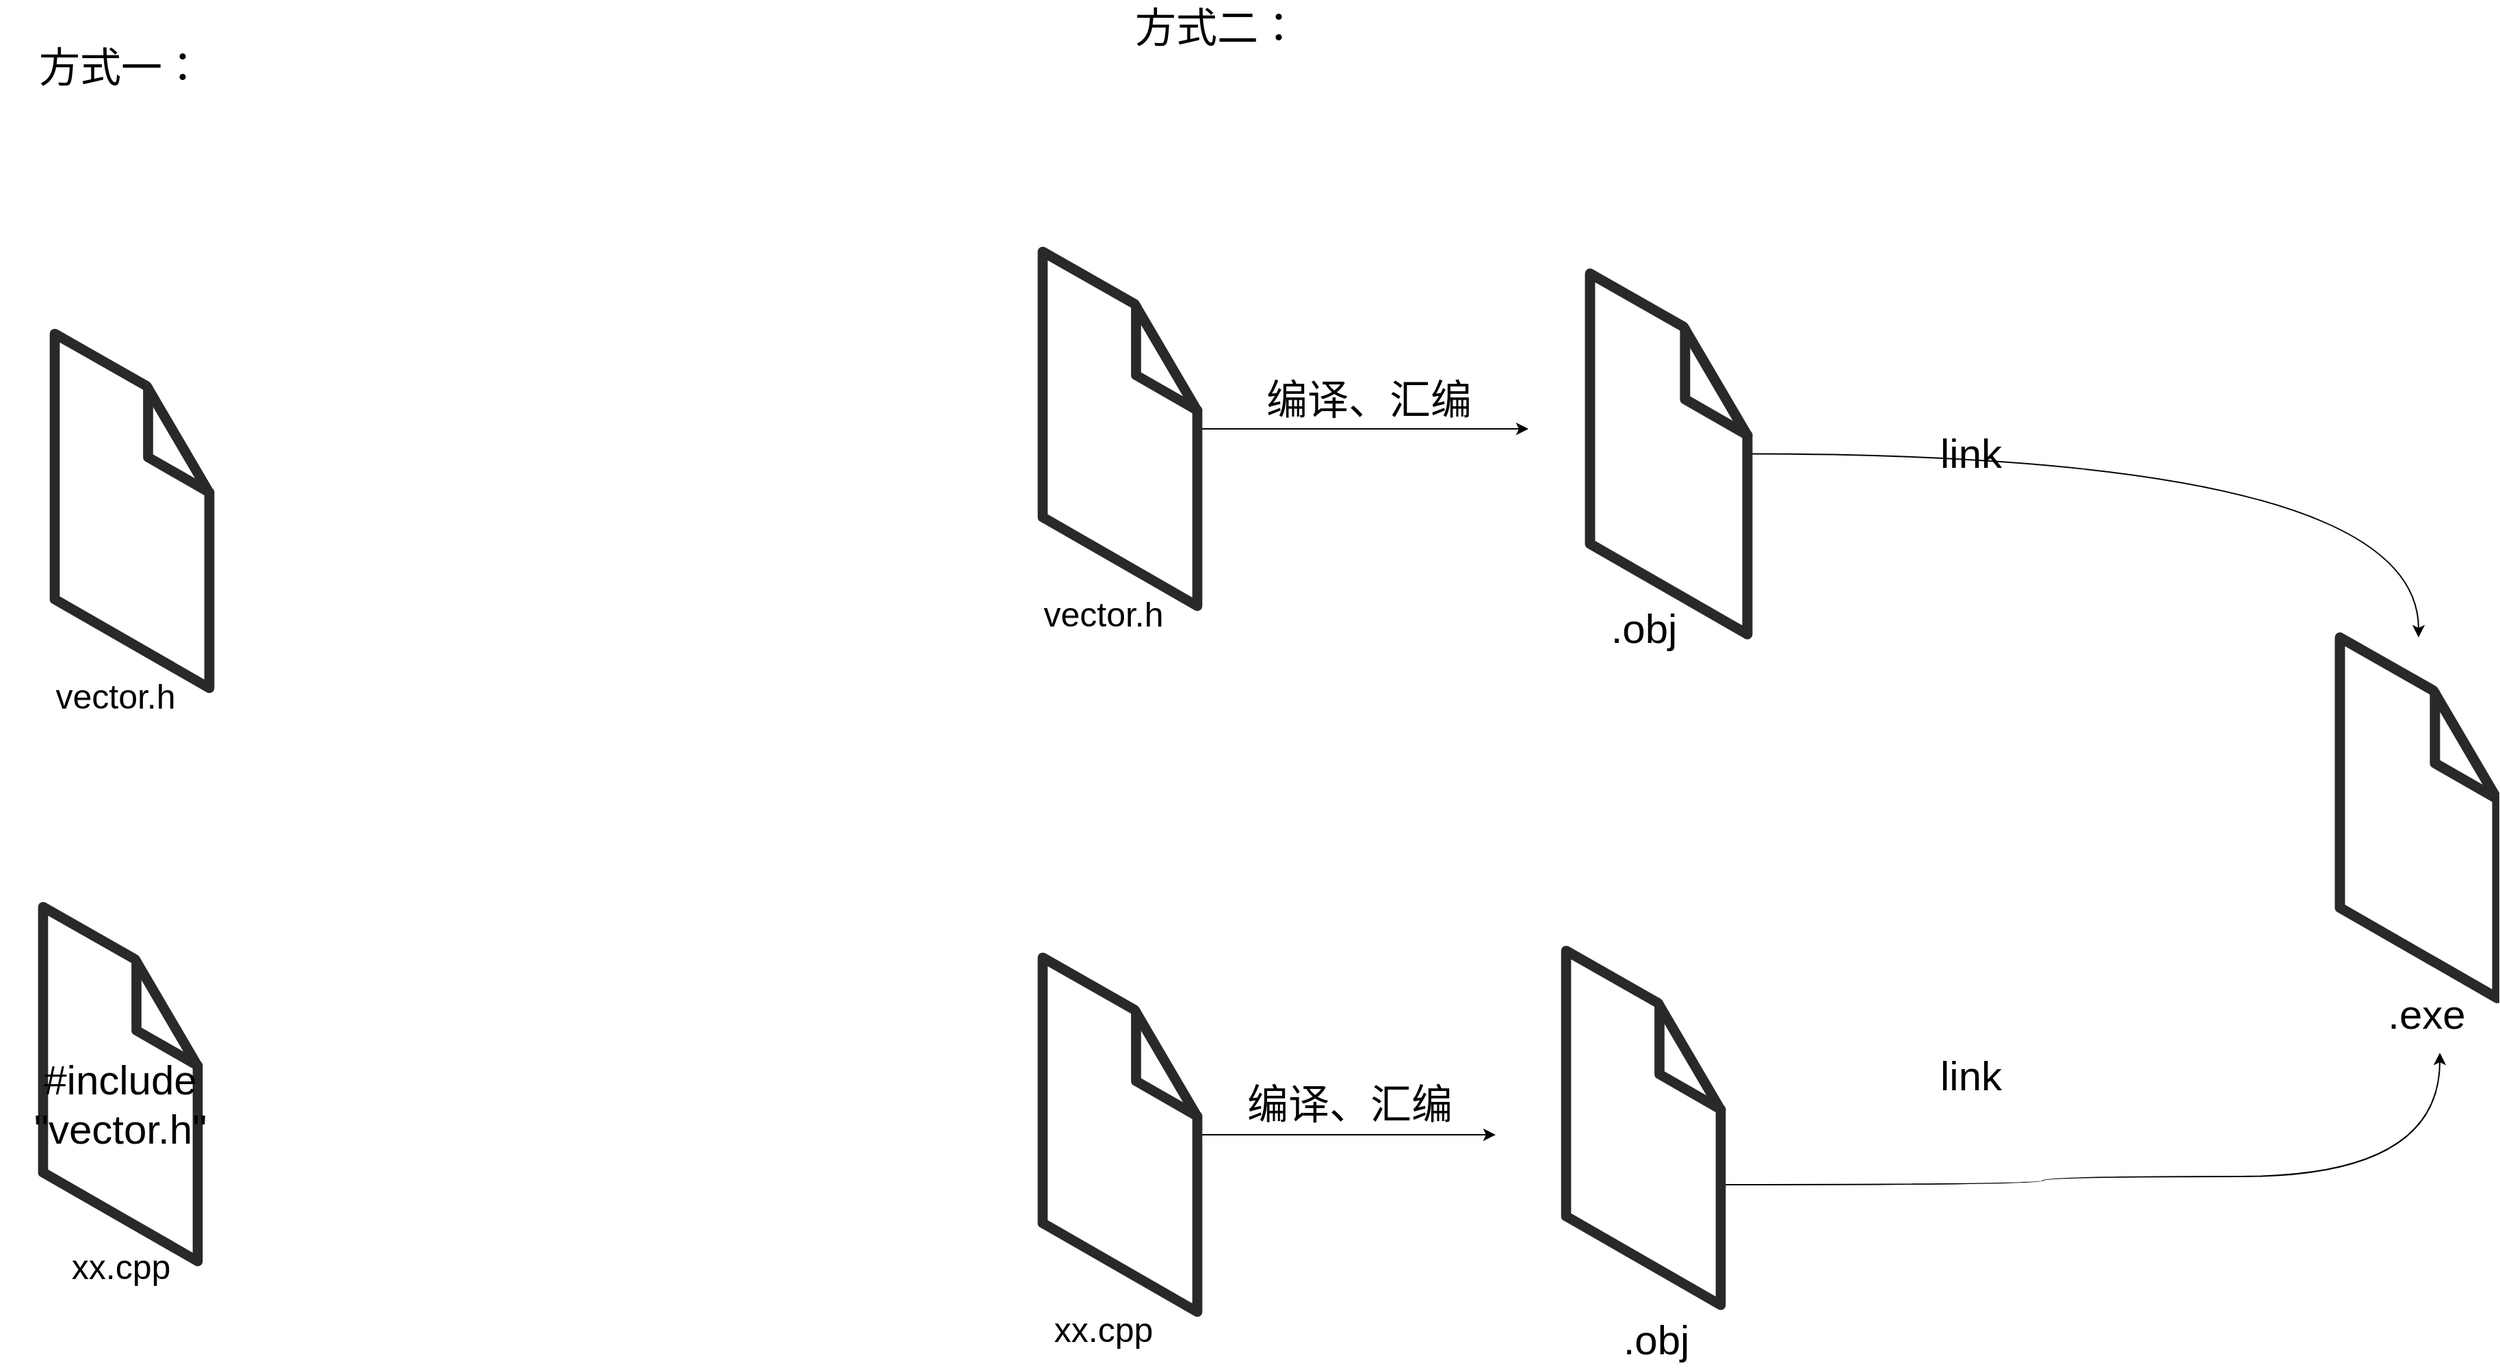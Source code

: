 <mxfile version="16.0.2" type="device"><diagram id="sBekAkBpSBe_ZzHfkiM1" name="第 1 页"><mxGraphModel dx="3891" dy="2446" grid="0" gridSize="10" guides="1" tooltips="1" connect="1" arrows="1" fold="1" page="0" pageScale="1" pageWidth="1169" pageHeight="827" math="0" shadow="0"><root><mxCell id="0"/><mxCell id="1" parent="0"/><mxCell id="YoQi3ObRG3U-TQh-pXcS-1" value="" style="verticalLabelPosition=bottom;html=1;verticalAlign=top;strokeWidth=1;align=center;outlineConnect=0;dashed=0;outlineConnect=0;shape=mxgraph.aws3d.file;aspect=fixed;strokeColor=#292929;" vertex="1" parent="1"><mxGeometry x="505.49" y="376" width="112.99" height="259" as="geometry"/></mxCell><mxCell id="YoQi3ObRG3U-TQh-pXcS-3" value="" style="verticalLabelPosition=bottom;html=1;verticalAlign=top;strokeWidth=1;align=center;outlineConnect=0;dashed=0;outlineConnect=0;shape=mxgraph.aws3d.file;aspect=fixed;strokeColor=#292929;" vertex="1" parent="1"><mxGeometry x="514" y="-43" width="112.99" height="259" as="geometry"/></mxCell><mxCell id="YoQi3ObRG3U-TQh-pXcS-14" style="edgeStyle=orthogonalEdgeStyle;rounded=0;orthogonalLoop=1;jettySize=auto;html=1;fontSize=30;curved=1;" edge="1" parent="1" source="YoQi3ObRG3U-TQh-pXcS-5"><mxGeometry relative="1" as="geometry"><mxPoint x="1567.0" y="542.5" as="targetPoint"/></mxGeometry></mxCell><mxCell id="YoQi3ObRG3U-TQh-pXcS-5" value="" style="verticalLabelPosition=bottom;html=1;verticalAlign=top;strokeWidth=1;align=center;outlineConnect=0;dashed=0;outlineConnect=0;shape=mxgraph.aws3d.file;aspect=fixed;strokeColor=#292929;" vertex="1" parent="1"><mxGeometry x="1236" y="413" width="112.99" height="259" as="geometry"/></mxCell><mxCell id="YoQi3ObRG3U-TQh-pXcS-6" value="&lt;font style=&quot;font-size: 25px&quot;&gt;vector.h&lt;/font&gt;" style="text;html=1;align=center;verticalAlign=middle;resizable=0;points=[];autosize=1;strokeColor=none;fillColor=none;" vertex="1" parent="1"><mxGeometry x="509" y="210" width="97" height="22" as="geometry"/></mxCell><mxCell id="YoQi3ObRG3U-TQh-pXcS-7" value="xx.cpp" style="text;html=1;align=center;verticalAlign=middle;resizable=0;points=[];autosize=1;strokeColor=none;fillColor=none;fontSize=25;" vertex="1" parent="1"><mxGeometry x="520.98" y="621" width="82" height="34" as="geometry"/></mxCell><mxCell id="YoQi3ObRG3U-TQh-pXcS-8" value="&lt;font style=&quot;font-size: 30px&quot;&gt;方式一：&lt;/font&gt;" style="text;html=1;align=center;verticalAlign=middle;resizable=0;points=[];autosize=1;strokeColor=none;fillColor=none;fontSize=25;" vertex="1" parent="1"><mxGeometry x="496.99" y="-256" width="130" height="36" as="geometry"/></mxCell><mxCell id="YoQi3ObRG3U-TQh-pXcS-9" value="#include &quot;vector.h&quot;" style="text;html=1;strokeColor=none;fillColor=none;align=center;verticalAlign=middle;whiteSpace=wrap;rounded=0;fontSize=30;" vertex="1" parent="1"><mxGeometry x="474.98" y="505" width="174" height="30" as="geometry"/></mxCell><mxCell id="YoQi3ObRG3U-TQh-pXcS-13" style="edgeStyle=orthogonalEdgeStyle;rounded=0;orthogonalLoop=1;jettySize=auto;html=1;fontSize=30;curved=1;" edge="1" parent="1" source="YoQi3ObRG3U-TQh-pXcS-10"><mxGeometry relative="1" as="geometry"><mxPoint x="1591.0" y="26.5" as="targetPoint"/></mxGeometry></mxCell><mxCell id="YoQi3ObRG3U-TQh-pXcS-10" value="" style="verticalLabelPosition=bottom;html=1;verticalAlign=top;strokeWidth=1;align=center;outlineConnect=0;dashed=0;outlineConnect=0;shape=mxgraph.aws3d.file;aspect=fixed;strokeColor=#292929;" vertex="1" parent="1"><mxGeometry x="1236" y="-103" width="112.99" height="259" as="geometry"/></mxCell><mxCell id="YoQi3ObRG3U-TQh-pXcS-11" value="&lt;font style=&quot;font-size: 25px&quot;&gt;vector.h&lt;/font&gt;" style="text;html=1;align=center;verticalAlign=middle;resizable=0;points=[];autosize=1;strokeColor=none;fillColor=none;" vertex="1" parent="1"><mxGeometry x="1231" y="150" width="97" height="22" as="geometry"/></mxCell><mxCell id="YoQi3ObRG3U-TQh-pXcS-12" value="xx.cpp" style="text;html=1;align=center;verticalAlign=middle;resizable=0;points=[];autosize=1;strokeColor=none;fillColor=none;fontSize=25;" vertex="1" parent="1"><mxGeometry x="1238.5" y="667" width="82" height="34" as="geometry"/></mxCell><mxCell id="YoQi3ObRG3U-TQh-pXcS-15" value="编译、汇编" style="text;html=1;align=center;verticalAlign=middle;resizable=0;points=[];autosize=1;strokeColor=none;fillColor=none;fontSize=30;" vertex="1" parent="1"><mxGeometry x="1394" y="-15" width="160" height="40" as="geometry"/></mxCell><mxCell id="YoQi3ObRG3U-TQh-pXcS-16" value="编译、汇编" style="text;html=1;align=center;verticalAlign=middle;resizable=0;points=[];autosize=1;strokeColor=none;fillColor=none;fontSize=30;" vertex="1" parent="1"><mxGeometry x="1380" y="500" width="160" height="40" as="geometry"/></mxCell><mxCell id="YoQi3ObRG3U-TQh-pXcS-27" style="edgeStyle=orthogonalEdgeStyle;curved=1;rounded=0;orthogonalLoop=1;jettySize=auto;html=1;fontSize=30;" edge="1" parent="1" source="YoQi3ObRG3U-TQh-pXcS-17" target="YoQi3ObRG3U-TQh-pXcS-25"><mxGeometry relative="1" as="geometry"/></mxCell><mxCell id="YoQi3ObRG3U-TQh-pXcS-17" value="" style="verticalLabelPosition=bottom;html=1;verticalAlign=top;strokeWidth=1;align=center;outlineConnect=0;dashed=0;outlineConnect=0;shape=mxgraph.aws3d.file;aspect=fixed;strokeColor=#292929;" vertex="1" parent="1"><mxGeometry x="1636" y="-87" width="115" height="263.61" as="geometry"/></mxCell><mxCell id="YoQi3ObRG3U-TQh-pXcS-18" value=".obj" style="text;html=1;align=center;verticalAlign=middle;resizable=0;points=[];autosize=1;strokeColor=none;fillColor=none;fontSize=30;" vertex="1" parent="1"><mxGeometry x="1646" y="152" width="58" height="40" as="geometry"/></mxCell><mxCell id="YoQi3ObRG3U-TQh-pXcS-28" style="edgeStyle=orthogonalEdgeStyle;curved=1;rounded=0;orthogonalLoop=1;jettySize=auto;html=1;entryX=0.657;entryY=1.213;entryDx=0;entryDy=0;entryPerimeter=0;fontSize=30;" edge="1" parent="1" source="YoQi3ObRG3U-TQh-pXcS-19" target="YoQi3ObRG3U-TQh-pXcS-26"><mxGeometry relative="1" as="geometry"><Array as="points"><mxPoint x="1967" y="579"/><mxPoint x="1967" y="573"/><mxPoint x="2257" y="573"/></Array></mxGeometry></mxCell><mxCell id="YoQi3ObRG3U-TQh-pXcS-19" value="" style="verticalLabelPosition=bottom;html=1;verticalAlign=top;strokeWidth=1;align=center;outlineConnect=0;dashed=0;outlineConnect=0;shape=mxgraph.aws3d.file;aspect=fixed;strokeColor=#292929;" vertex="1" parent="1"><mxGeometry x="1618.51" y="408" width="112.99" height="259" as="geometry"/></mxCell><mxCell id="YoQi3ObRG3U-TQh-pXcS-20" value=".obj" style="text;html=1;align=center;verticalAlign=middle;resizable=0;points=[];autosize=1;strokeColor=none;fillColor=none;fontSize=30;" vertex="1" parent="1"><mxGeometry x="1655" y="672" width="58" height="40" as="geometry"/></mxCell><mxCell id="YoQi3ObRG3U-TQh-pXcS-23" value="link" style="text;html=1;align=center;verticalAlign=middle;resizable=0;points=[];autosize=1;strokeColor=none;fillColor=none;fontSize=30;" vertex="1" parent="1"><mxGeometry x="1886" y="24" width="55" height="40" as="geometry"/></mxCell><mxCell id="YoQi3ObRG3U-TQh-pXcS-24" value="link" style="text;html=1;align=center;verticalAlign=middle;resizable=0;points=[];autosize=1;strokeColor=none;fillColor=none;fontSize=30;" vertex="1" parent="1"><mxGeometry x="1886" y="479" width="55" height="40" as="geometry"/></mxCell><mxCell id="YoQi3ObRG3U-TQh-pXcS-25" value="" style="verticalLabelPosition=bottom;html=1;verticalAlign=top;strokeWidth=1;align=center;outlineConnect=0;dashed=0;outlineConnect=0;shape=mxgraph.aws3d.file;aspect=fixed;strokeColor=#292929;" vertex="1" parent="1"><mxGeometry x="2184" y="179" width="115" height="263.61" as="geometry"/></mxCell><mxCell id="YoQi3ObRG3U-TQh-pXcS-26" value=".exe" style="text;html=1;align=center;verticalAlign=middle;resizable=0;points=[];autosize=1;strokeColor=none;fillColor=none;fontSize=30;" vertex="1" parent="1"><mxGeometry x="2213" y="434" width="67" height="40" as="geometry"/></mxCell><mxCell id="YoQi3ObRG3U-TQh-pXcS-29" value="方式二：" style="text;html=1;align=center;verticalAlign=middle;resizable=0;points=[];autosize=1;strokeColor=none;fillColor=none;fontSize=30;" vertex="1" parent="1"><mxGeometry x="1298" y="-287" width="130" height="40" as="geometry"/></mxCell></root></mxGraphModel></diagram></mxfile>